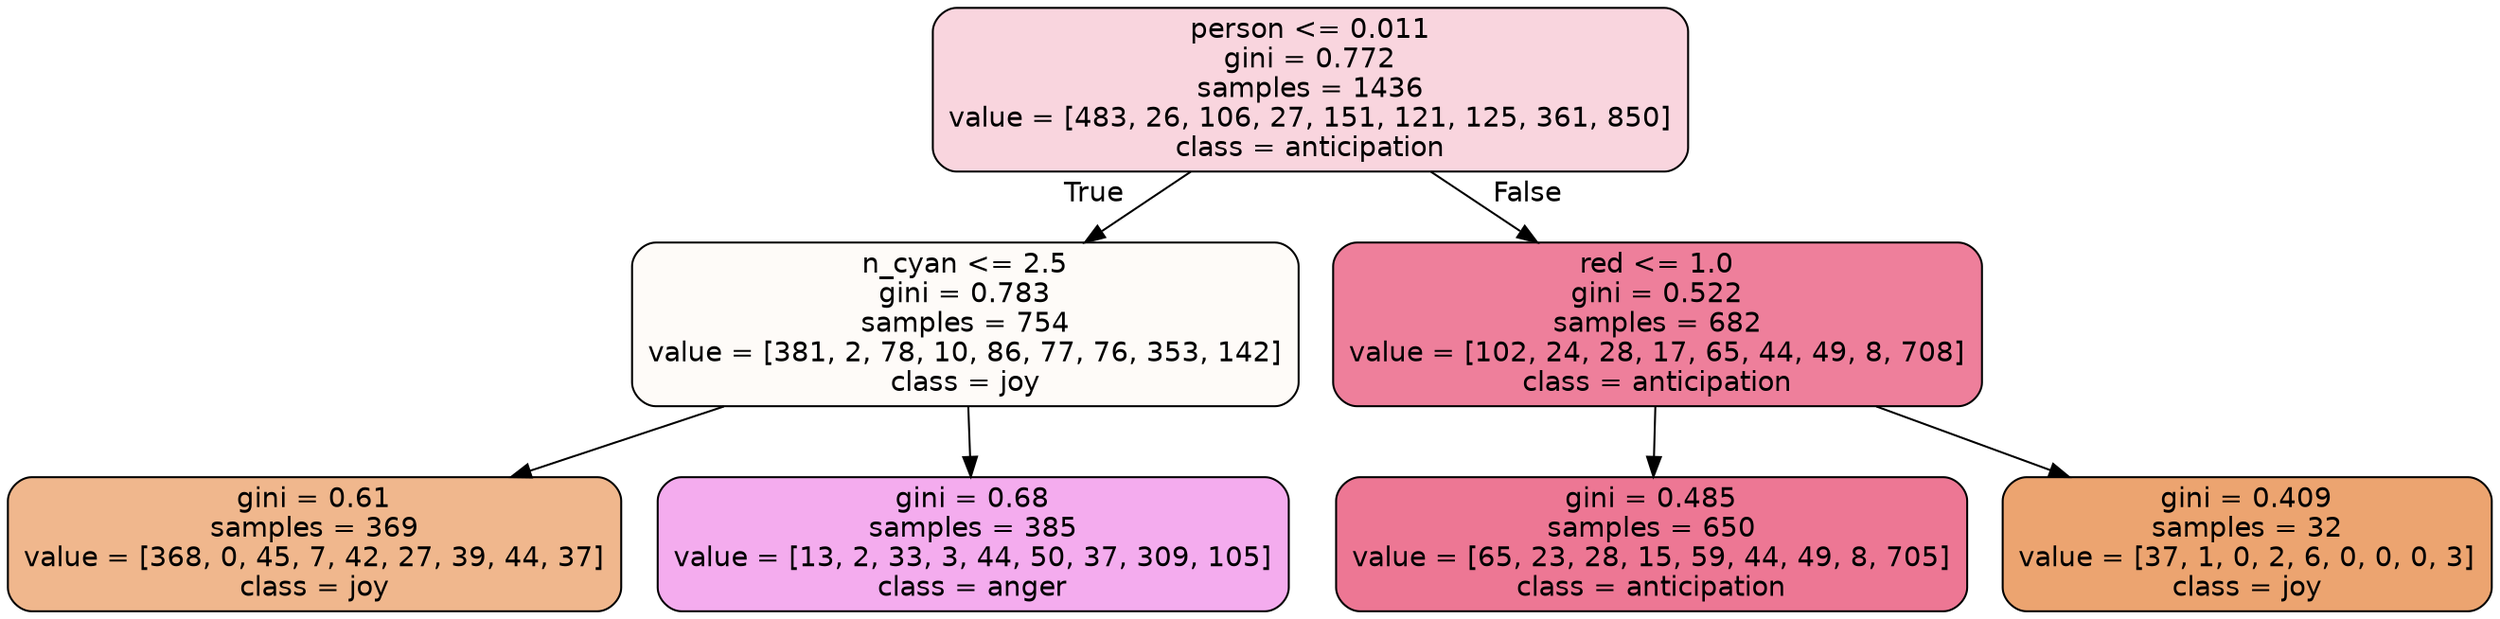 digraph Tree {
node [shape=box, style="filled, rounded", color="black", fontname=helvetica] ;
edge [fontname=helvetica] ;
0 [label="person <= 0.011\ngini = 0.772\nsamples = 1436\nvalue = [483, 26, 106, 27, 151, 121, 125, 361, 850]\nclass = anticipation", fillcolor="#e5396435"] ;
1 [label="n_cyan <= 2.5\ngini = 0.783\nsamples = 754\nvalue = [381, 2, 78, 10, 86, 77, 76, 353, 142]\nclass = joy", fillcolor="#e5813908"] ;
0 -> 1 [labeldistance=2.5, labelangle=45, headlabel="True"] ;
2 [label="gini = 0.61\nsamples = 369\nvalue = [368, 0, 45, 7, 42, 27, 39, 44, 37]\nclass = joy", fillcolor="#e5813992"] ;
1 -> 2 ;
3 [label="gini = 0.68\nsamples = 385\nvalue = [13, 2, 33, 3, 44, 50, 37, 309, 105]\nclass = anger", fillcolor="#e539d76a"] ;
1 -> 3 ;
4 [label="red <= 1.0\ngini = 0.522\nsamples = 682\nvalue = [102, 24, 28, 17, 65, 44, 49, 8, 708]\nclass = anticipation", fillcolor="#e53964a4"] ;
0 -> 4 [labeldistance=2.5, labelangle=-45, headlabel="False"] ;
5 [label="gini = 0.485\nsamples = 650\nvalue = [65, 23, 28, 15, 59, 44, 49, 8, 705]\nclass = anticipation", fillcolor="#e53964af"] ;
4 -> 5 ;
6 [label="gini = 0.409\nsamples = 32\nvalue = [37, 1, 0, 2, 6, 0, 0, 0, 3]\nclass = joy", fillcolor="#e58139b8"] ;
4 -> 6 ;
}